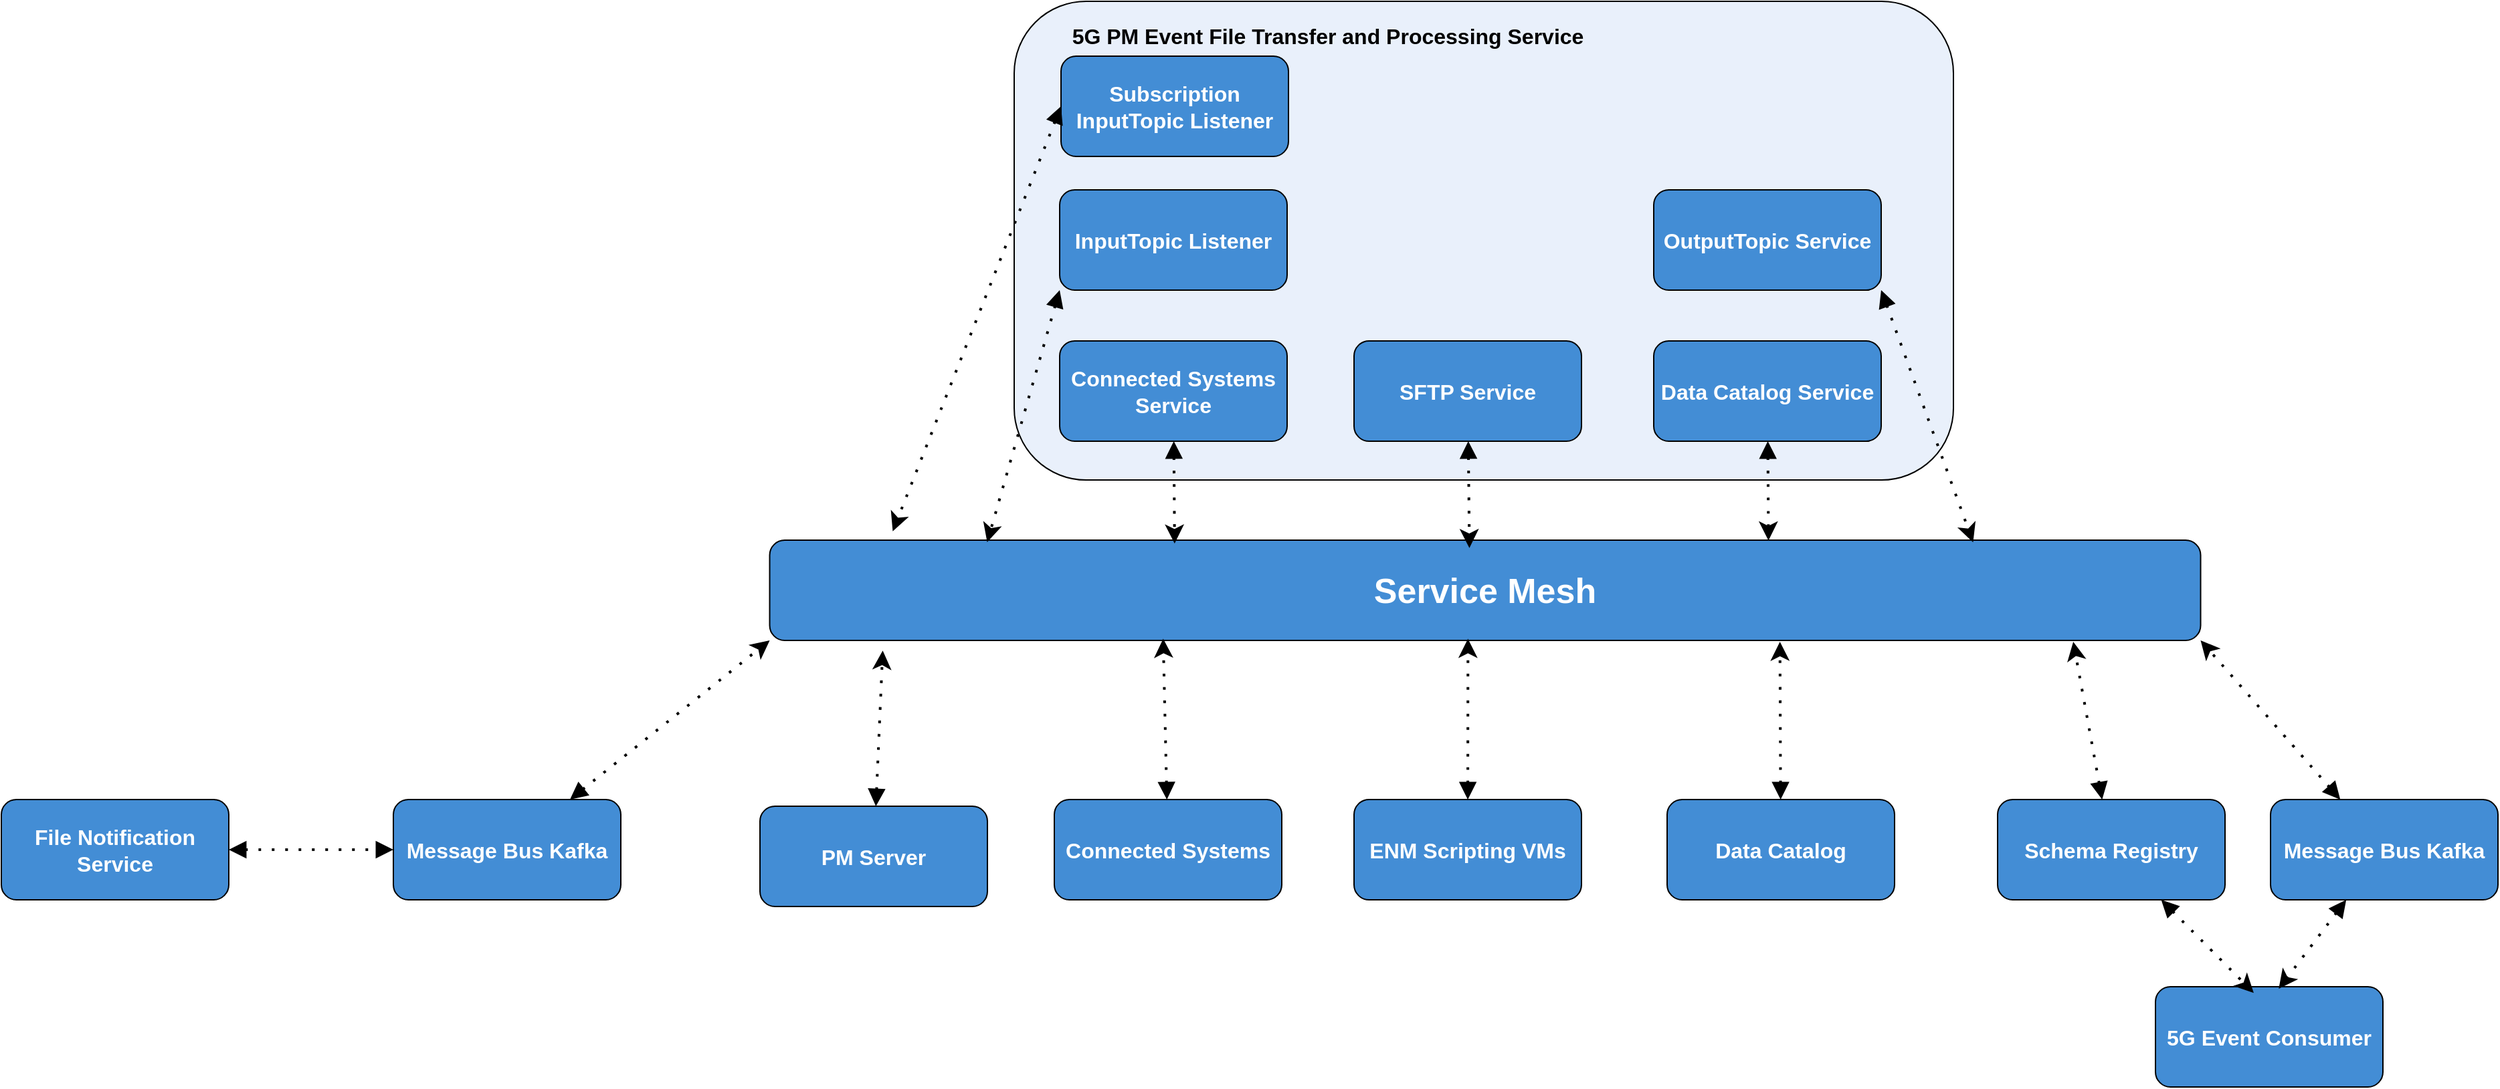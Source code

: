 <mxfile version="20.5.3" type="embed"><diagram id="AhuLkZam904w_K5VIP9X" name="Architecture"><mxGraphModel dx="3106" dy="1140" grid="0" gridSize="10" guides="1" tooltips="1" connect="1" arrows="1" fold="1" page="1" pageScale="1" pageWidth="850" pageHeight="1100" math="0" shadow="0"><root><mxCell id="0"/><mxCell id="1" parent="0"/><object label="&lt;font color=&quot;#ffffff&quot;&gt;&lt;b&gt;File Notification Service&lt;/b&gt;&lt;/font&gt;" placeholders="1" id="qgATBkY-sKVrwg3XVjlX-3"><mxCell style="rounded=1;whiteSpace=wrap;html=1;fontSize=16;fillColor=#438DD5;strokeColor=#000000;" parent="1" vertex="1"><mxGeometry x="-212" y="699" width="170" height="75" as="geometry"/></mxCell></object><object label="&lt;font color=&quot;#ffffff&quot;&gt;&lt;b&gt;Message Bus Kafka&lt;/b&gt;&lt;/font&gt;" placeholders="1" id="qgATBkY-sKVrwg3XVjlX-4"><mxCell style="rounded=1;whiteSpace=wrap;html=1;fontSize=16;fillColor=#438DD5;strokeColor=#000000;" parent="1" vertex="1"><mxGeometry x="81" y="699" width="170" height="75" as="geometry"/></mxCell></object><object label="&lt;b style=&quot;border-color: var(--border-color); color: rgb(255, 255, 255);&quot;&gt;PM Server&lt;/b&gt;" placeholders="1" id="qgATBkY-sKVrwg3XVjlX-10"><mxCell style="rounded=1;whiteSpace=wrap;html=1;fontSize=16;fillColor=#438DD5;strokeColor=#000000;" parent="1" vertex="1"><mxGeometry x="355" y="704" width="170" height="75" as="geometry"/></mxCell></object><object label="&lt;font color=&quot;#ffffff&quot;&gt;&lt;b&gt;Message Bus Kafka&lt;/b&gt;&lt;/font&gt;" placeholders="1" id="qgATBkY-sKVrwg3XVjlX-14"><mxCell style="rounded=1;whiteSpace=wrap;html=1;fontSize=16;fillColor=#438DD5;strokeColor=#000000;" parent="1" vertex="1"><mxGeometry x="1484" y="699" width="170" height="75" as="geometry"/></mxCell></object><object label="&lt;font color=&quot;#ffffff&quot;&gt;&lt;b&gt;Schema Registry&lt;/b&gt;&lt;/font&gt;" placeholders="1" id="qgATBkY-sKVrwg3XVjlX-15"><mxCell style="rounded=1;whiteSpace=wrap;html=1;fontSize=16;fillColor=#438DD5;strokeColor=#000000;" parent="1" vertex="1"><mxGeometry x="1280" y="699" width="170" height="75" as="geometry"/></mxCell></object><object label="&lt;font color=&quot;#ffffff&quot;&gt;&lt;b&gt;5G Event Consumer&lt;/b&gt;&lt;/font&gt;" placeholders="1" id="qgATBkY-sKVrwg3XVjlX-16"><mxCell style="rounded=1;whiteSpace=wrap;html=1;fontSize=16;fillColor=#438DD5;strokeColor=#000000;" parent="1" vertex="1"><mxGeometry x="1398" y="839" width="170" height="75" as="geometry"/></mxCell></object><mxCell id="qgATBkY-sKVrwg3XVjlX-26" value="" style="endArrow=block;dashed=1;html=1;dashPattern=1 4;strokeWidth=2;rounded=0;fontSize=12;startSize=8;endSize=8;curved=1;startArrow=block;startFill=1;endFill=1;entryX=0;entryY=0.5;entryDx=0;entryDy=0;exitX=1;exitY=0.5;exitDx=0;exitDy=0;" parent="1" source="qgATBkY-sKVrwg3XVjlX-3" target="qgATBkY-sKVrwg3XVjlX-4" edge="1"><mxGeometry width="50" height="50" relative="1" as="geometry"><mxPoint x="-51" y="757" as="sourcePoint"/><mxPoint x="78" y="742" as="targetPoint"/></mxGeometry></mxCell><object label="&lt;b style=&quot;border-color: var(--border-color); color: rgb(255, 255, 255);&quot;&gt;&lt;font style=&quot;font-size: 26px;&quot;&gt;Service Mesh&lt;/font&gt;&lt;/b&gt;" placeholders="1" id="qgATBkY-sKVrwg3XVjlX-37"><mxCell style="rounded=1;whiteSpace=wrap;html=1;fontSize=16;fillColor=#438DD5;strokeColor=#000000;" parent="1" vertex="1"><mxGeometry x="362.25" y="505" width="1069.5" height="75" as="geometry"/></mxCell></object><object label="&lt;b style=&quot;border-color: var(--border-color); color: rgb(255, 255, 255);&quot;&gt;Connected Systems&lt;/b&gt;" placeholders="1" id="qgATBkY-sKVrwg3XVjlX-40"><mxCell style="rounded=1;whiteSpace=wrap;html=1;fontSize=16;fillColor=#438DD5;strokeColor=#000000;" parent="1" vertex="1"><mxGeometry x="575" y="699" width="170" height="75" as="geometry"/></mxCell></object><object label="&lt;font color=&quot;#ffffff&quot;&gt;&lt;b&gt;Data Catalog&lt;/b&gt;&lt;/font&gt;" placeholders="1" id="qgATBkY-sKVrwg3XVjlX-41"><mxCell style="rounded=1;whiteSpace=wrap;html=1;fontSize=16;fillColor=#438DD5;strokeColor=#000000;" parent="1" vertex="1"><mxGeometry x="1033" y="699" width="170" height="75" as="geometry"/></mxCell></object><object label="&lt;font color=&quot;#ffffff&quot;&gt;&lt;b&gt;ENM Scripting VMs&lt;/b&gt;&lt;/font&gt;" placeholders="1" id="qgATBkY-sKVrwg3XVjlX-42"><mxCell style="rounded=1;whiteSpace=wrap;html=1;fontSize=16;fillColor=#438DD5;strokeColor=#000000;" parent="1" vertex="1"><mxGeometry x="799" y="699" width="170" height="75" as="geometry"/></mxCell></object><mxCell id="qgATBkY-sKVrwg3XVjlX-44" style="edgeStyle=none;curved=1;rounded=0;orthogonalLoop=1;jettySize=auto;html=1;entryX=0;entryY=1;entryDx=0;entryDy=0;fontSize=12;startSize=8;endSize=8;dashed=1;dashPattern=1 4;startArrow=block;startFill=1;strokeWidth=2;" parent="1" source="qgATBkY-sKVrwg3XVjlX-4" target="qgATBkY-sKVrwg3XVjlX-37" edge="1"><mxGeometry relative="1" as="geometry"/></mxCell><mxCell id="qgATBkY-sKVrwg3XVjlX-45" style="edgeStyle=none;curved=1;rounded=0;orthogonalLoop=1;jettySize=auto;html=1;entryX=0.079;entryY=1.101;entryDx=0;entryDy=0;entryPerimeter=0;fontSize=12;startSize=8;endSize=8;dashed=1;dashPattern=1 4;startArrow=block;startFill=1;strokeWidth=2;" parent="1" source="qgATBkY-sKVrwg3XVjlX-10" target="qgATBkY-sKVrwg3XVjlX-37" edge="1"><mxGeometry relative="1" as="geometry"/></mxCell><mxCell id="qgATBkY-sKVrwg3XVjlX-50" style="edgeStyle=none;curved=1;rounded=0;orthogonalLoop=1;jettySize=auto;html=1;entryX=1;entryY=1;entryDx=0;entryDy=0;fontSize=12;startSize=8;endSize=8;dashed=1;dashPattern=1 4;startArrow=block;startFill=1;strokeWidth=2;" parent="1" source="qgATBkY-sKVrwg3XVjlX-14" target="qgATBkY-sKVrwg3XVjlX-37" edge="1"><mxGeometry relative="1" as="geometry"/></mxCell><mxCell id="qgATBkY-sKVrwg3XVjlX-54" style="edgeStyle=none;curved=1;rounded=0;orthogonalLoop=1;jettySize=auto;html=1;entryX=0.542;entryY=0.02;entryDx=0;entryDy=0;entryPerimeter=0;fontSize=12;startSize=8;endSize=8;dashed=1;dashPattern=1 4;startArrow=block;startFill=1;strokeWidth=2;" parent="1" source="qgATBkY-sKVrwg3XVjlX-14" target="qgATBkY-sKVrwg3XVjlX-16" edge="1"><mxGeometry relative="1" as="geometry"/></mxCell><mxCell id="qgATBkY-sKVrwg3XVjlX-49" style="edgeStyle=none;curved=1;rounded=0;orthogonalLoop=1;jettySize=auto;html=1;entryX=0.911;entryY=1.013;entryDx=0;entryDy=0;entryPerimeter=0;fontSize=12;startSize=8;endSize=8;dashed=1;dashPattern=1 4;startArrow=block;startFill=1;strokeWidth=2;" parent="1" source="qgATBkY-sKVrwg3XVjlX-15" target="qgATBkY-sKVrwg3XVjlX-37" edge="1"><mxGeometry relative="1" as="geometry"/></mxCell><mxCell id="qgATBkY-sKVrwg3XVjlX-53" style="edgeStyle=none;curved=1;rounded=0;orthogonalLoop=1;jettySize=auto;html=1;entryX=0.432;entryY=0.061;entryDx=0;entryDy=0;entryPerimeter=0;fontSize=12;startSize=8;endSize=8;dashed=1;dashPattern=1 4;startArrow=block;startFill=1;strokeWidth=2;" parent="1" source="qgATBkY-sKVrwg3XVjlX-15" target="qgATBkY-sKVrwg3XVjlX-16" edge="1"><mxGeometry relative="1" as="geometry"/></mxCell><mxCell id="qgATBkY-sKVrwg3XVjlX-46" style="edgeStyle=none;curved=1;rounded=0;orthogonalLoop=1;jettySize=auto;html=1;entryX=0.275;entryY=0.983;entryDx=0;entryDy=0;entryPerimeter=0;fontSize=12;startSize=8;endSize=8;dashed=1;dashPattern=1 4;startArrow=block;startFill=1;strokeWidth=2;" parent="1" source="qgATBkY-sKVrwg3XVjlX-40" target="qgATBkY-sKVrwg3XVjlX-37" edge="1"><mxGeometry relative="1" as="geometry"/></mxCell><mxCell id="qgATBkY-sKVrwg3XVjlX-48" style="edgeStyle=none;curved=1;rounded=0;orthogonalLoop=1;jettySize=auto;html=1;entryX=0.706;entryY=1.013;entryDx=0;entryDy=0;entryPerimeter=0;fontSize=12;startSize=8;endSize=8;dashed=1;dashPattern=1 4;startArrow=block;startFill=1;strokeWidth=2;" parent="1" source="qgATBkY-sKVrwg3XVjlX-41" target="qgATBkY-sKVrwg3XVjlX-37" edge="1"><mxGeometry relative="1" as="geometry"/></mxCell><mxCell id="qgATBkY-sKVrwg3XVjlX-47" style="edgeStyle=none;curved=1;rounded=0;orthogonalLoop=1;jettySize=auto;html=1;entryX=0.488;entryY=0.984;entryDx=0;entryDy=0;entryPerimeter=0;fontSize=12;startSize=8;endSize=8;dashed=1;dashPattern=1 4;startArrow=block;startFill=1;strokeWidth=2;" parent="1" source="qgATBkY-sKVrwg3XVjlX-42" target="qgATBkY-sKVrwg3XVjlX-37" edge="1"><mxGeometry relative="1" as="geometry"/></mxCell><mxCell id="CFn1Eid2a59iK5gldfQt-3" value="" style="group" parent="1" vertex="1" connectable="0"><mxGeometry x="545" y="102" width="702" height="358" as="geometry"/></mxCell><object label="" placeholders="1" id="qgATBkY-sKVrwg3XVjlX-32"><mxCell style="rounded=1;whiteSpace=wrap;html=1;fontSize=16;fillColor=#e9f0fb;strokeColor=#000000;gradientColor=none;align=left;" parent="CFn1Eid2a59iK5gldfQt-3" vertex="1"><mxGeometry width="702" height="358" as="geometry"/></mxCell></object><object label="&lt;font color=&quot;#ffffff&quot;&gt;&lt;b&gt;InputTopic Listener&lt;/b&gt;&lt;/font&gt;" placeholders="1" id="qgATBkY-sKVrwg3XVjlX-5"><mxCell style="rounded=1;whiteSpace=wrap;html=1;fontSize=16;fillColor=#438DD5;strokeColor=#000000;" parent="CFn1Eid2a59iK5gldfQt-3" vertex="1"><mxGeometry x="34" y="141" width="170" height="75" as="geometry"/></mxCell></object><object label="&lt;font color=&quot;#ffffff&quot;&gt;&lt;b&gt;OutputTopic Service&lt;/b&gt;&lt;/font&gt;" placeholders="1" id="qgATBkY-sKVrwg3XVjlX-6"><mxCell style="rounded=1;whiteSpace=wrap;html=1;fontSize=16;fillColor=#438DD5;strokeColor=#000000;" parent="CFn1Eid2a59iK5gldfQt-3" vertex="1"><mxGeometry x="478" y="141" width="170" height="75" as="geometry"/></mxCell></object><object label="&lt;font color=&quot;#ffffff&quot;&gt;&lt;b&gt;Connected Systems Service&lt;/b&gt;&lt;/font&gt;" placeholders="1" id="qgATBkY-sKVrwg3XVjlX-7"><mxCell style="rounded=1;whiteSpace=wrap;html=1;fontSize=16;fillColor=#438DD5;strokeColor=#000000;" parent="CFn1Eid2a59iK5gldfQt-3" vertex="1"><mxGeometry x="34" y="254" width="170" height="75" as="geometry"/></mxCell></object><object label="&lt;font color=&quot;#ffffff&quot;&gt;&lt;b&gt;SFTP Service&lt;/b&gt;&lt;/font&gt;" placeholders="1" id="qgATBkY-sKVrwg3XVjlX-8"><mxCell style="rounded=1;whiteSpace=wrap;html=1;fontSize=16;fillColor=#438DD5;strokeColor=#000000;" parent="CFn1Eid2a59iK5gldfQt-3" vertex="1"><mxGeometry x="254" y="254" width="170" height="75" as="geometry"/></mxCell></object><object label="&lt;font color=&quot;#ffffff&quot;&gt;&lt;b&gt;Data Catalog Service&lt;/b&gt;&lt;/font&gt;" placeholders="1" id="qgATBkY-sKVrwg3XVjlX-9"><mxCell style="rounded=1;whiteSpace=wrap;html=1;fontSize=16;fillColor=#438DD5;strokeColor=#000000;" parent="CFn1Eid2a59iK5gldfQt-3" vertex="1"><mxGeometry x="478" y="254" width="170" height="75" as="geometry"/></mxCell></object><mxCell id="qgATBkY-sKVrwg3XVjlX-33" value="&lt;b&gt;5G PM Event File Transfer and Processing Service&lt;/b&gt;" style="text;html=1;align=center;verticalAlign=middle;resizable=0;points=[];autosize=1;strokeColor=none;fillColor=none;fontSize=16;" parent="CFn1Eid2a59iK5gldfQt-3" vertex="1"><mxGeometry x="34" y="10" width="400" height="31" as="geometry"/></mxCell><object label="&lt;font color=&quot;#ffffff&quot;&gt;&lt;b&gt;Subscription InputTopic Listener&lt;/b&gt;&lt;/font&gt;" placeholders="1" id="18"><mxCell style="rounded=1;whiteSpace=wrap;html=1;fontSize=16;fillColor=#438DD5;strokeColor=#000000;" parent="CFn1Eid2a59iK5gldfQt-3" vertex="1"><mxGeometry x="35" y="41" width="170" height="75" as="geometry"/></mxCell></object><mxCell id="qgATBkY-sKVrwg3XVjlX-55" style="edgeStyle=none;curved=1;rounded=0;orthogonalLoop=1;jettySize=auto;html=1;entryX=0.698;entryY=0.003;entryDx=0;entryDy=0;entryPerimeter=0;fontSize=12;startSize=8;endSize=8;startArrow=block;startFill=1;dashed=1;dashPattern=1 4;strokeWidth=2;" parent="1" source="qgATBkY-sKVrwg3XVjlX-9" target="qgATBkY-sKVrwg3XVjlX-37" edge="1"><mxGeometry relative="1" as="geometry"/></mxCell><mxCell id="qgATBkY-sKVrwg3XVjlX-56" style="edgeStyle=none;curved=1;rounded=0;orthogonalLoop=1;jettySize=auto;html=1;exitX=1;exitY=1;exitDx=0;exitDy=0;entryX=0.841;entryY=0.021;entryDx=0;entryDy=0;entryPerimeter=0;fontSize=12;startSize=8;endSize=8;startArrow=block;startFill=1;dashed=1;dashPattern=1 4;strokeWidth=2;" parent="1" source="qgATBkY-sKVrwg3XVjlX-6" target="qgATBkY-sKVrwg3XVjlX-37" edge="1"><mxGeometry relative="1" as="geometry"/></mxCell><mxCell id="qgATBkY-sKVrwg3XVjlX-57" style="edgeStyle=none;curved=1;rounded=0;orthogonalLoop=1;jettySize=auto;html=1;entryX=0.489;entryY=0.079;entryDx=0;entryDy=0;entryPerimeter=0;fontSize=12;startSize=8;endSize=8;startArrow=block;startFill=1;dashed=1;dashPattern=1 4;strokeWidth=2;" parent="1" source="qgATBkY-sKVrwg3XVjlX-8" target="qgATBkY-sKVrwg3XVjlX-37" edge="1"><mxGeometry relative="1" as="geometry"/></mxCell><mxCell id="qgATBkY-sKVrwg3XVjlX-58" style="edgeStyle=none;curved=1;rounded=0;orthogonalLoop=1;jettySize=auto;html=1;entryX=0.283;entryY=0.034;entryDx=0;entryDy=0;entryPerimeter=0;fontSize=12;startSize=8;endSize=8;startArrow=block;startFill=1;dashed=1;dashPattern=1 4;strokeWidth=2;" parent="1" source="qgATBkY-sKVrwg3XVjlX-7" target="qgATBkY-sKVrwg3XVjlX-37" edge="1"><mxGeometry relative="1" as="geometry"/></mxCell><mxCell id="qgATBkY-sKVrwg3XVjlX-59" style="edgeStyle=none;curved=1;rounded=0;orthogonalLoop=1;jettySize=auto;html=1;exitX=0;exitY=1;exitDx=0;exitDy=0;entryX=0.152;entryY=0.02;entryDx=0;entryDy=0;entryPerimeter=0;fontSize=12;startSize=8;endSize=8;startArrow=block;startFill=1;dashed=1;dashPattern=1 4;strokeWidth=2;" parent="1" source="qgATBkY-sKVrwg3XVjlX-5" target="qgATBkY-sKVrwg3XVjlX-37" edge="1"><mxGeometry relative="1" as="geometry"/></mxCell><mxCell id="19" style="edgeStyle=none;curved=1;rounded=0;orthogonalLoop=1;jettySize=auto;html=1;exitX=0;exitY=0.5;exitDx=0;exitDy=0;entryX=0.086;entryY=-0.089;entryDx=0;entryDy=0;entryPerimeter=0;fontSize=12;startSize=8;endSize=8;startArrow=block;startFill=1;dashed=1;dashPattern=1 4;strokeWidth=2;" parent="1" source="18" target="qgATBkY-sKVrwg3XVjlX-37" edge="1"><mxGeometry relative="1" as="geometry"><mxPoint x="507.19" y="313" as="sourcePoint"/><mxPoint x="453.004" y="501.5" as="targetPoint"/></mxGeometry></mxCell></root></mxGraphModel></diagram></mxfile>
